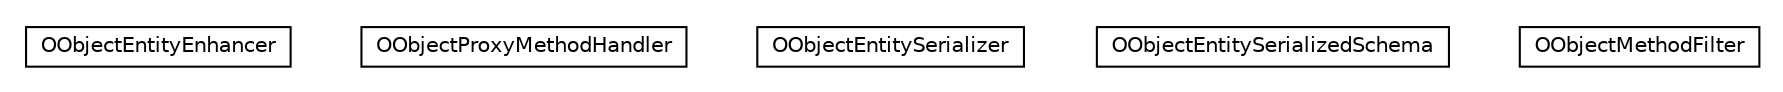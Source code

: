 #!/usr/local/bin/dot
#
# Class diagram 
# Generated by UMLGraph version R5_6-24-gf6e263 (http://www.umlgraph.org/)
#

digraph G {
	edge [fontname="Helvetica",fontsize=10,labelfontname="Helvetica",labelfontsize=10];
	node [fontname="Helvetica",fontsize=10,shape=plaintext];
	nodesep=0.25;
	ranksep=0.5;
	// com.orientechnologies.orient.object.enhancement.OObjectEntityEnhancer
	c294077 [label=<<table title="com.orientechnologies.orient.object.enhancement.OObjectEntityEnhancer" border="0" cellborder="1" cellspacing="0" cellpadding="2" port="p" href="./OObjectEntityEnhancer.html">
		<tr><td><table border="0" cellspacing="0" cellpadding="1">
<tr><td align="center" balign="center"> OObjectEntityEnhancer </td></tr>
		</table></td></tr>
		</table>>, URL="./OObjectEntityEnhancer.html", fontname="Helvetica", fontcolor="black", fontsize=10.0];
	// com.orientechnologies.orient.object.enhancement.OObjectProxyMethodHandler
	c294078 [label=<<table title="com.orientechnologies.orient.object.enhancement.OObjectProxyMethodHandler" border="0" cellborder="1" cellspacing="0" cellpadding="2" port="p" href="./OObjectProxyMethodHandler.html">
		<tr><td><table border="0" cellspacing="0" cellpadding="1">
<tr><td align="center" balign="center"> OObjectProxyMethodHandler </td></tr>
		</table></td></tr>
		</table>>, URL="./OObjectProxyMethodHandler.html", fontname="Helvetica", fontcolor="black", fontsize=10.0];
	// com.orientechnologies.orient.object.enhancement.OObjectEntitySerializer
	c294079 [label=<<table title="com.orientechnologies.orient.object.enhancement.OObjectEntitySerializer" border="0" cellborder="1" cellspacing="0" cellpadding="2" port="p" href="./OObjectEntitySerializer.html">
		<tr><td><table border="0" cellspacing="0" cellpadding="1">
<tr><td align="center" balign="center"> OObjectEntitySerializer </td></tr>
		</table></td></tr>
		</table>>, URL="./OObjectEntitySerializer.html", fontname="Helvetica", fontcolor="black", fontsize=10.0];
	// com.orientechnologies.orient.object.enhancement.OObjectEntitySerializer.OObjectEntitySerializedSchema
	c294080 [label=<<table title="com.orientechnologies.orient.object.enhancement.OObjectEntitySerializer.OObjectEntitySerializedSchema" border="0" cellborder="1" cellspacing="0" cellpadding="2" port="p" href="./OObjectEntitySerializer.OObjectEntitySerializedSchema.html">
		<tr><td><table border="0" cellspacing="0" cellpadding="1">
<tr><td align="center" balign="center"> OObjectEntitySerializedSchema </td></tr>
		</table></td></tr>
		</table>>, URL="./OObjectEntitySerializer.OObjectEntitySerializedSchema.html", fontname="Helvetica", fontcolor="black", fontsize=10.0];
	// com.orientechnologies.orient.object.enhancement.OObjectMethodFilter
	c294081 [label=<<table title="com.orientechnologies.orient.object.enhancement.OObjectMethodFilter" border="0" cellborder="1" cellspacing="0" cellpadding="2" port="p" href="./OObjectMethodFilter.html">
		<tr><td><table border="0" cellspacing="0" cellpadding="1">
<tr><td align="center" balign="center"> OObjectMethodFilter </td></tr>
		</table></td></tr>
		</table>>, URL="./OObjectMethodFilter.html", fontname="Helvetica", fontcolor="black", fontsize=10.0];
}

